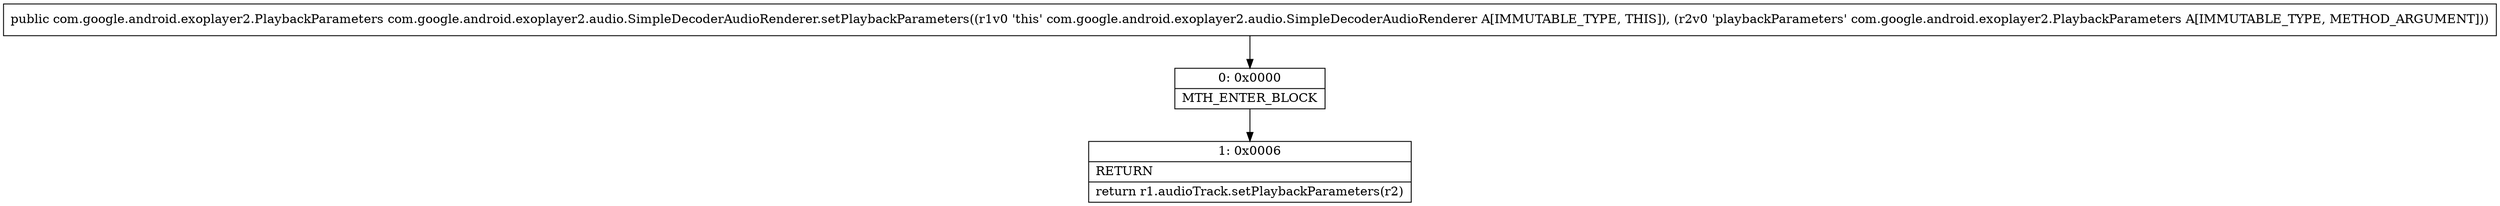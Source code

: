 digraph "CFG forcom.google.android.exoplayer2.audio.SimpleDecoderAudioRenderer.setPlaybackParameters(Lcom\/google\/android\/exoplayer2\/PlaybackParameters;)Lcom\/google\/android\/exoplayer2\/PlaybackParameters;" {
Node_0 [shape=record,label="{0\:\ 0x0000|MTH_ENTER_BLOCK\l}"];
Node_1 [shape=record,label="{1\:\ 0x0006|RETURN\l|return r1.audioTrack.setPlaybackParameters(r2)\l}"];
MethodNode[shape=record,label="{public com.google.android.exoplayer2.PlaybackParameters com.google.android.exoplayer2.audio.SimpleDecoderAudioRenderer.setPlaybackParameters((r1v0 'this' com.google.android.exoplayer2.audio.SimpleDecoderAudioRenderer A[IMMUTABLE_TYPE, THIS]), (r2v0 'playbackParameters' com.google.android.exoplayer2.PlaybackParameters A[IMMUTABLE_TYPE, METHOD_ARGUMENT])) }"];
MethodNode -> Node_0;
Node_0 -> Node_1;
}

